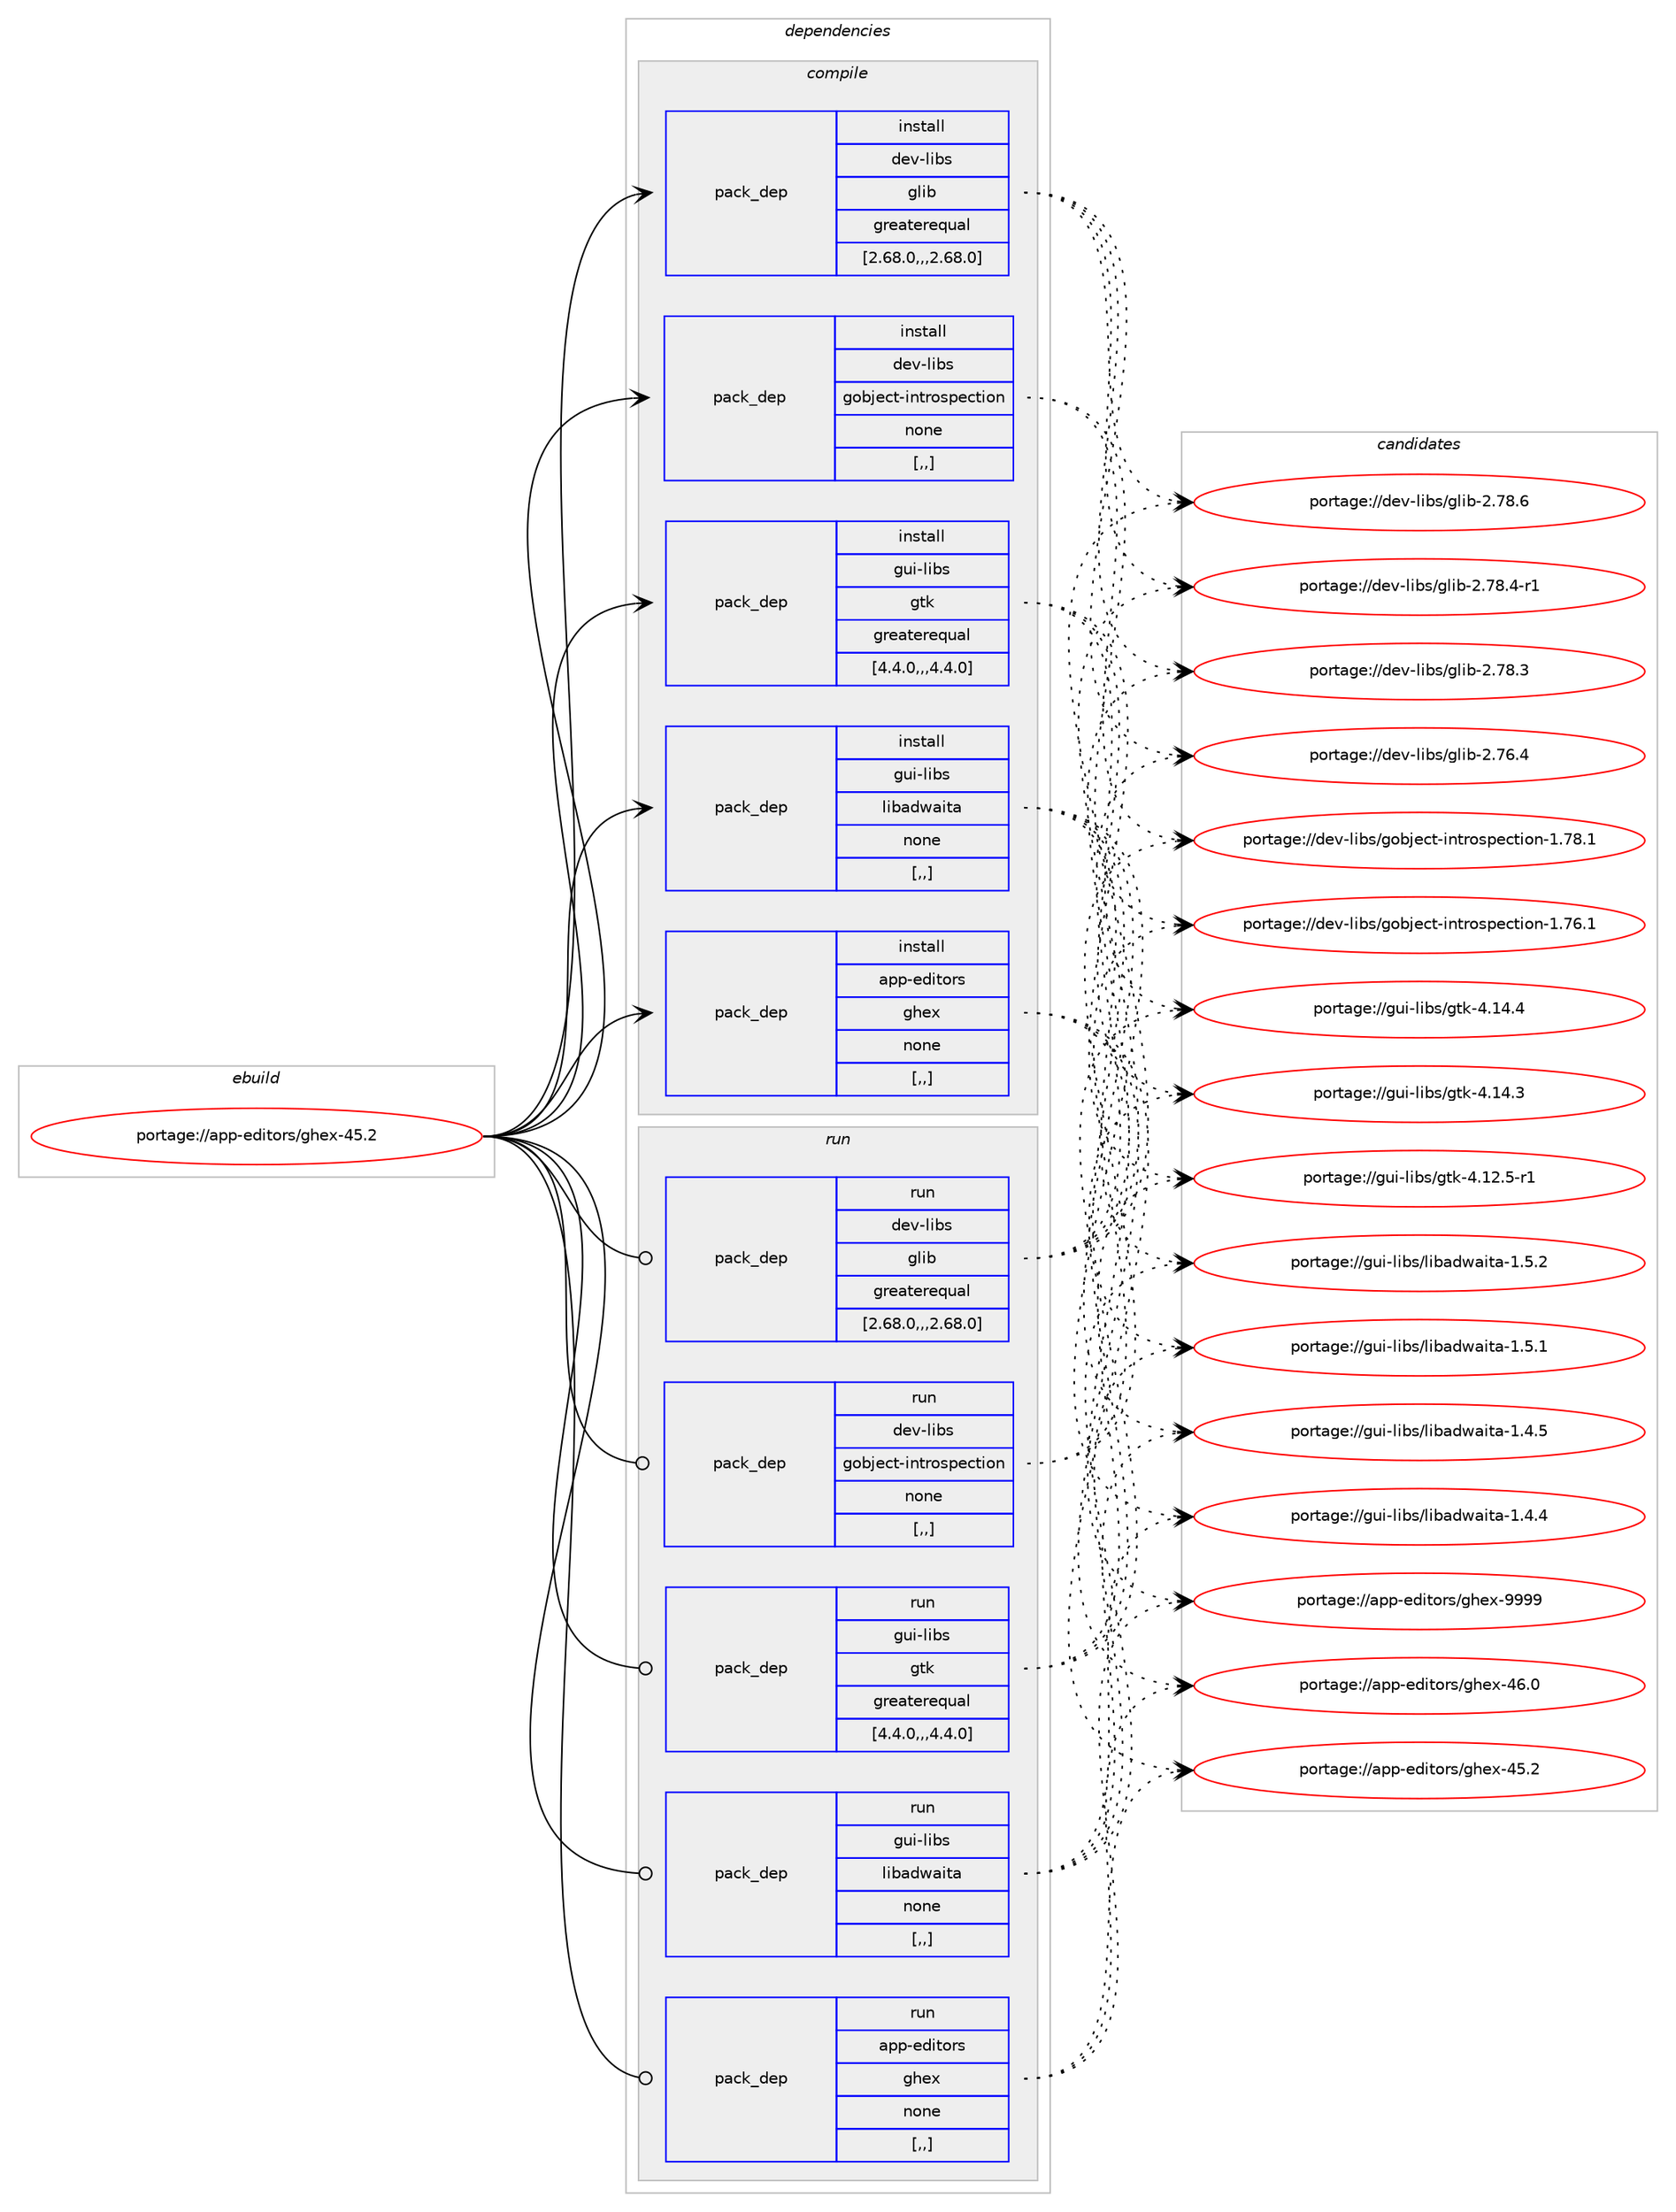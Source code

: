digraph prolog {

# *************
# Graph options
# *************

newrank=true;
concentrate=true;
compound=true;
graph [rankdir=LR,fontname=Helvetica,fontsize=10,ranksep=1.5];#, ranksep=2.5, nodesep=0.2];
edge  [arrowhead=vee];
node  [fontname=Helvetica,fontsize=10];

# **********
# The ebuild
# **********

subgraph cluster_leftcol {
color=gray;
label=<<i>ebuild</i>>;
id [label="portage://app-editors/ghex-45.2", color=red, width=4, href="../app-editors/ghex-45.2.svg"];
}

# ****************
# The dependencies
# ****************

subgraph cluster_midcol {
color=gray;
label=<<i>dependencies</i>>;
subgraph cluster_compile {
fillcolor="#eeeeee";
style=filled;
label=<<i>compile</i>>;
subgraph pack13432 {
dependency18741 [label=<<TABLE BORDER="0" CELLBORDER="1" CELLSPACING="0" CELLPADDING="4" WIDTH="220"><TR><TD ROWSPAN="6" CELLPADDING="30">pack_dep</TD></TR><TR><TD WIDTH="110">install</TD></TR><TR><TD>dev-libs</TD></TR><TR><TD>glib</TD></TR><TR><TD>greaterequal</TD></TR><TR><TD>[2.68.0,,,2.68.0]</TD></TR></TABLE>>, shape=none, color=blue];
}
id:e -> dependency18741:w [weight=20,style="solid",arrowhead="vee"];
subgraph pack13433 {
dependency18742 [label=<<TABLE BORDER="0" CELLBORDER="1" CELLSPACING="0" CELLPADDING="4" WIDTH="220"><TR><TD ROWSPAN="6" CELLPADDING="30">pack_dep</TD></TR><TR><TD WIDTH="110">install</TD></TR><TR><TD>dev-libs</TD></TR><TR><TD>gobject-introspection</TD></TR><TR><TD>none</TD></TR><TR><TD>[,,]</TD></TR></TABLE>>, shape=none, color=blue];
}
id:e -> dependency18742:w [weight=20,style="solid",arrowhead="vee"];
subgraph pack13434 {
dependency18743 [label=<<TABLE BORDER="0" CELLBORDER="1" CELLSPACING="0" CELLPADDING="4" WIDTH="220"><TR><TD ROWSPAN="6" CELLPADDING="30">pack_dep</TD></TR><TR><TD WIDTH="110">install</TD></TR><TR><TD>gui-libs</TD></TR><TR><TD>gtk</TD></TR><TR><TD>greaterequal</TD></TR><TR><TD>[4.4.0,,,4.4.0]</TD></TR></TABLE>>, shape=none, color=blue];
}
id:e -> dependency18743:w [weight=20,style="solid",arrowhead="vee"];
subgraph pack13435 {
dependency18744 [label=<<TABLE BORDER="0" CELLBORDER="1" CELLSPACING="0" CELLPADDING="4" WIDTH="220"><TR><TD ROWSPAN="6" CELLPADDING="30">pack_dep</TD></TR><TR><TD WIDTH="110">install</TD></TR><TR><TD>gui-libs</TD></TR><TR><TD>libadwaita</TD></TR><TR><TD>none</TD></TR><TR><TD>[,,]</TD></TR></TABLE>>, shape=none, color=blue];
}
id:e -> dependency18744:w [weight=20,style="solid",arrowhead="vee"];
subgraph pack13436 {
dependency18745 [label=<<TABLE BORDER="0" CELLBORDER="1" CELLSPACING="0" CELLPADDING="4" WIDTH="220"><TR><TD ROWSPAN="6" CELLPADDING="30">pack_dep</TD></TR><TR><TD WIDTH="110">install</TD></TR><TR><TD>app-editors</TD></TR><TR><TD>ghex</TD></TR><TR><TD>none</TD></TR><TR><TD>[,,]</TD></TR></TABLE>>, shape=none, color=blue];
}
id:e -> dependency18745:w [weight=20,style="solid",arrowhead="vee"];
}
subgraph cluster_compileandrun {
fillcolor="#eeeeee";
style=filled;
label=<<i>compile and run</i>>;
}
subgraph cluster_run {
fillcolor="#eeeeee";
style=filled;
label=<<i>run</i>>;
subgraph pack13437 {
dependency18746 [label=<<TABLE BORDER="0" CELLBORDER="1" CELLSPACING="0" CELLPADDING="4" WIDTH="220"><TR><TD ROWSPAN="6" CELLPADDING="30">pack_dep</TD></TR><TR><TD WIDTH="110">run</TD></TR><TR><TD>dev-libs</TD></TR><TR><TD>glib</TD></TR><TR><TD>greaterequal</TD></TR><TR><TD>[2.68.0,,,2.68.0]</TD></TR></TABLE>>, shape=none, color=blue];
}
id:e -> dependency18746:w [weight=20,style="solid",arrowhead="odot"];
subgraph pack13438 {
dependency18747 [label=<<TABLE BORDER="0" CELLBORDER="1" CELLSPACING="0" CELLPADDING="4" WIDTH="220"><TR><TD ROWSPAN="6" CELLPADDING="30">pack_dep</TD></TR><TR><TD WIDTH="110">run</TD></TR><TR><TD>dev-libs</TD></TR><TR><TD>gobject-introspection</TD></TR><TR><TD>none</TD></TR><TR><TD>[,,]</TD></TR></TABLE>>, shape=none, color=blue];
}
id:e -> dependency18747:w [weight=20,style="solid",arrowhead="odot"];
subgraph pack13439 {
dependency18748 [label=<<TABLE BORDER="0" CELLBORDER="1" CELLSPACING="0" CELLPADDING="4" WIDTH="220"><TR><TD ROWSPAN="6" CELLPADDING="30">pack_dep</TD></TR><TR><TD WIDTH="110">run</TD></TR><TR><TD>gui-libs</TD></TR><TR><TD>gtk</TD></TR><TR><TD>greaterequal</TD></TR><TR><TD>[4.4.0,,,4.4.0]</TD></TR></TABLE>>, shape=none, color=blue];
}
id:e -> dependency18748:w [weight=20,style="solid",arrowhead="odot"];
subgraph pack13440 {
dependency18749 [label=<<TABLE BORDER="0" CELLBORDER="1" CELLSPACING="0" CELLPADDING="4" WIDTH="220"><TR><TD ROWSPAN="6" CELLPADDING="30">pack_dep</TD></TR><TR><TD WIDTH="110">run</TD></TR><TR><TD>gui-libs</TD></TR><TR><TD>libadwaita</TD></TR><TR><TD>none</TD></TR><TR><TD>[,,]</TD></TR></TABLE>>, shape=none, color=blue];
}
id:e -> dependency18749:w [weight=20,style="solid",arrowhead="odot"];
subgraph pack13441 {
dependency18750 [label=<<TABLE BORDER="0" CELLBORDER="1" CELLSPACING="0" CELLPADDING="4" WIDTH="220"><TR><TD ROWSPAN="6" CELLPADDING="30">pack_dep</TD></TR><TR><TD WIDTH="110">run</TD></TR><TR><TD>app-editors</TD></TR><TR><TD>ghex</TD></TR><TR><TD>none</TD></TR><TR><TD>[,,]</TD></TR></TABLE>>, shape=none, color=blue];
}
id:e -> dependency18750:w [weight=20,style="solid",arrowhead="odot"];
}
}

# **************
# The candidates
# **************

subgraph cluster_choices {
rank=same;
color=gray;
label=<<i>candidates</i>>;

subgraph choice13432 {
color=black;
nodesep=1;
choice1001011184510810598115471031081059845504655564654 [label="portage://dev-libs/glib-2.78.6", color=red, width=4,href="../dev-libs/glib-2.78.6.svg"];
choice10010111845108105981154710310810598455046555646524511449 [label="portage://dev-libs/glib-2.78.4-r1", color=red, width=4,href="../dev-libs/glib-2.78.4-r1.svg"];
choice1001011184510810598115471031081059845504655564651 [label="portage://dev-libs/glib-2.78.3", color=red, width=4,href="../dev-libs/glib-2.78.3.svg"];
choice1001011184510810598115471031081059845504655544652 [label="portage://dev-libs/glib-2.76.4", color=red, width=4,href="../dev-libs/glib-2.76.4.svg"];
dependency18741:e -> choice1001011184510810598115471031081059845504655564654:w [style=dotted,weight="100"];
dependency18741:e -> choice10010111845108105981154710310810598455046555646524511449:w [style=dotted,weight="100"];
dependency18741:e -> choice1001011184510810598115471031081059845504655564651:w [style=dotted,weight="100"];
dependency18741:e -> choice1001011184510810598115471031081059845504655544652:w [style=dotted,weight="100"];
}
subgraph choice13433 {
color=black;
nodesep=1;
choice1001011184510810598115471031119810610199116451051101161141111151121019911610511111045494655564649 [label="portage://dev-libs/gobject-introspection-1.78.1", color=red, width=4,href="../dev-libs/gobject-introspection-1.78.1.svg"];
choice1001011184510810598115471031119810610199116451051101161141111151121019911610511111045494655544649 [label="portage://dev-libs/gobject-introspection-1.76.1", color=red, width=4,href="../dev-libs/gobject-introspection-1.76.1.svg"];
dependency18742:e -> choice1001011184510810598115471031119810610199116451051101161141111151121019911610511111045494655564649:w [style=dotted,weight="100"];
dependency18742:e -> choice1001011184510810598115471031119810610199116451051101161141111151121019911610511111045494655544649:w [style=dotted,weight="100"];
}
subgraph choice13434 {
color=black;
nodesep=1;
choice10311710545108105981154710311610745524649524652 [label="portage://gui-libs/gtk-4.14.4", color=red, width=4,href="../gui-libs/gtk-4.14.4.svg"];
choice10311710545108105981154710311610745524649524651 [label="portage://gui-libs/gtk-4.14.3", color=red, width=4,href="../gui-libs/gtk-4.14.3.svg"];
choice103117105451081059811547103116107455246495046534511449 [label="portage://gui-libs/gtk-4.12.5-r1", color=red, width=4,href="../gui-libs/gtk-4.12.5-r1.svg"];
dependency18743:e -> choice10311710545108105981154710311610745524649524652:w [style=dotted,weight="100"];
dependency18743:e -> choice10311710545108105981154710311610745524649524651:w [style=dotted,weight="100"];
dependency18743:e -> choice103117105451081059811547103116107455246495046534511449:w [style=dotted,weight="100"];
}
subgraph choice13435 {
color=black;
nodesep=1;
choice10311710545108105981154710810598971001199710511697454946534650 [label="portage://gui-libs/libadwaita-1.5.2", color=red, width=4,href="../gui-libs/libadwaita-1.5.2.svg"];
choice10311710545108105981154710810598971001199710511697454946534649 [label="portage://gui-libs/libadwaita-1.5.1", color=red, width=4,href="../gui-libs/libadwaita-1.5.1.svg"];
choice10311710545108105981154710810598971001199710511697454946524653 [label="portage://gui-libs/libadwaita-1.4.5", color=red, width=4,href="../gui-libs/libadwaita-1.4.5.svg"];
choice10311710545108105981154710810598971001199710511697454946524652 [label="portage://gui-libs/libadwaita-1.4.4", color=red, width=4,href="../gui-libs/libadwaita-1.4.4.svg"];
dependency18744:e -> choice10311710545108105981154710810598971001199710511697454946534650:w [style=dotted,weight="100"];
dependency18744:e -> choice10311710545108105981154710810598971001199710511697454946534649:w [style=dotted,weight="100"];
dependency18744:e -> choice10311710545108105981154710810598971001199710511697454946524653:w [style=dotted,weight="100"];
dependency18744:e -> choice10311710545108105981154710810598971001199710511697454946524652:w [style=dotted,weight="100"];
}
subgraph choice13436 {
color=black;
nodesep=1;
choice9711211245101100105116111114115471031041011204557575757 [label="portage://app-editors/ghex-9999", color=red, width=4,href="../app-editors/ghex-9999.svg"];
choice9711211245101100105116111114115471031041011204552544648 [label="portage://app-editors/ghex-46.0", color=red, width=4,href="../app-editors/ghex-46.0.svg"];
choice9711211245101100105116111114115471031041011204552534650 [label="portage://app-editors/ghex-45.2", color=red, width=4,href="../app-editors/ghex-45.2.svg"];
dependency18745:e -> choice9711211245101100105116111114115471031041011204557575757:w [style=dotted,weight="100"];
dependency18745:e -> choice9711211245101100105116111114115471031041011204552544648:w [style=dotted,weight="100"];
dependency18745:e -> choice9711211245101100105116111114115471031041011204552534650:w [style=dotted,weight="100"];
}
subgraph choice13437 {
color=black;
nodesep=1;
choice1001011184510810598115471031081059845504655564654 [label="portage://dev-libs/glib-2.78.6", color=red, width=4,href="../dev-libs/glib-2.78.6.svg"];
choice10010111845108105981154710310810598455046555646524511449 [label="portage://dev-libs/glib-2.78.4-r1", color=red, width=4,href="../dev-libs/glib-2.78.4-r1.svg"];
choice1001011184510810598115471031081059845504655564651 [label="portage://dev-libs/glib-2.78.3", color=red, width=4,href="../dev-libs/glib-2.78.3.svg"];
choice1001011184510810598115471031081059845504655544652 [label="portage://dev-libs/glib-2.76.4", color=red, width=4,href="../dev-libs/glib-2.76.4.svg"];
dependency18746:e -> choice1001011184510810598115471031081059845504655564654:w [style=dotted,weight="100"];
dependency18746:e -> choice10010111845108105981154710310810598455046555646524511449:w [style=dotted,weight="100"];
dependency18746:e -> choice1001011184510810598115471031081059845504655564651:w [style=dotted,weight="100"];
dependency18746:e -> choice1001011184510810598115471031081059845504655544652:w [style=dotted,weight="100"];
}
subgraph choice13438 {
color=black;
nodesep=1;
choice1001011184510810598115471031119810610199116451051101161141111151121019911610511111045494655564649 [label="portage://dev-libs/gobject-introspection-1.78.1", color=red, width=4,href="../dev-libs/gobject-introspection-1.78.1.svg"];
choice1001011184510810598115471031119810610199116451051101161141111151121019911610511111045494655544649 [label="portage://dev-libs/gobject-introspection-1.76.1", color=red, width=4,href="../dev-libs/gobject-introspection-1.76.1.svg"];
dependency18747:e -> choice1001011184510810598115471031119810610199116451051101161141111151121019911610511111045494655564649:w [style=dotted,weight="100"];
dependency18747:e -> choice1001011184510810598115471031119810610199116451051101161141111151121019911610511111045494655544649:w [style=dotted,weight="100"];
}
subgraph choice13439 {
color=black;
nodesep=1;
choice10311710545108105981154710311610745524649524652 [label="portage://gui-libs/gtk-4.14.4", color=red, width=4,href="../gui-libs/gtk-4.14.4.svg"];
choice10311710545108105981154710311610745524649524651 [label="portage://gui-libs/gtk-4.14.3", color=red, width=4,href="../gui-libs/gtk-4.14.3.svg"];
choice103117105451081059811547103116107455246495046534511449 [label="portage://gui-libs/gtk-4.12.5-r1", color=red, width=4,href="../gui-libs/gtk-4.12.5-r1.svg"];
dependency18748:e -> choice10311710545108105981154710311610745524649524652:w [style=dotted,weight="100"];
dependency18748:e -> choice10311710545108105981154710311610745524649524651:w [style=dotted,weight="100"];
dependency18748:e -> choice103117105451081059811547103116107455246495046534511449:w [style=dotted,weight="100"];
}
subgraph choice13440 {
color=black;
nodesep=1;
choice10311710545108105981154710810598971001199710511697454946534650 [label="portage://gui-libs/libadwaita-1.5.2", color=red, width=4,href="../gui-libs/libadwaita-1.5.2.svg"];
choice10311710545108105981154710810598971001199710511697454946534649 [label="portage://gui-libs/libadwaita-1.5.1", color=red, width=4,href="../gui-libs/libadwaita-1.5.1.svg"];
choice10311710545108105981154710810598971001199710511697454946524653 [label="portage://gui-libs/libadwaita-1.4.5", color=red, width=4,href="../gui-libs/libadwaita-1.4.5.svg"];
choice10311710545108105981154710810598971001199710511697454946524652 [label="portage://gui-libs/libadwaita-1.4.4", color=red, width=4,href="../gui-libs/libadwaita-1.4.4.svg"];
dependency18749:e -> choice10311710545108105981154710810598971001199710511697454946534650:w [style=dotted,weight="100"];
dependency18749:e -> choice10311710545108105981154710810598971001199710511697454946534649:w [style=dotted,weight="100"];
dependency18749:e -> choice10311710545108105981154710810598971001199710511697454946524653:w [style=dotted,weight="100"];
dependency18749:e -> choice10311710545108105981154710810598971001199710511697454946524652:w [style=dotted,weight="100"];
}
subgraph choice13441 {
color=black;
nodesep=1;
choice9711211245101100105116111114115471031041011204557575757 [label="portage://app-editors/ghex-9999", color=red, width=4,href="../app-editors/ghex-9999.svg"];
choice9711211245101100105116111114115471031041011204552544648 [label="portage://app-editors/ghex-46.0", color=red, width=4,href="../app-editors/ghex-46.0.svg"];
choice9711211245101100105116111114115471031041011204552534650 [label="portage://app-editors/ghex-45.2", color=red, width=4,href="../app-editors/ghex-45.2.svg"];
dependency18750:e -> choice9711211245101100105116111114115471031041011204557575757:w [style=dotted,weight="100"];
dependency18750:e -> choice9711211245101100105116111114115471031041011204552544648:w [style=dotted,weight="100"];
dependency18750:e -> choice9711211245101100105116111114115471031041011204552534650:w [style=dotted,weight="100"];
}
}

}
